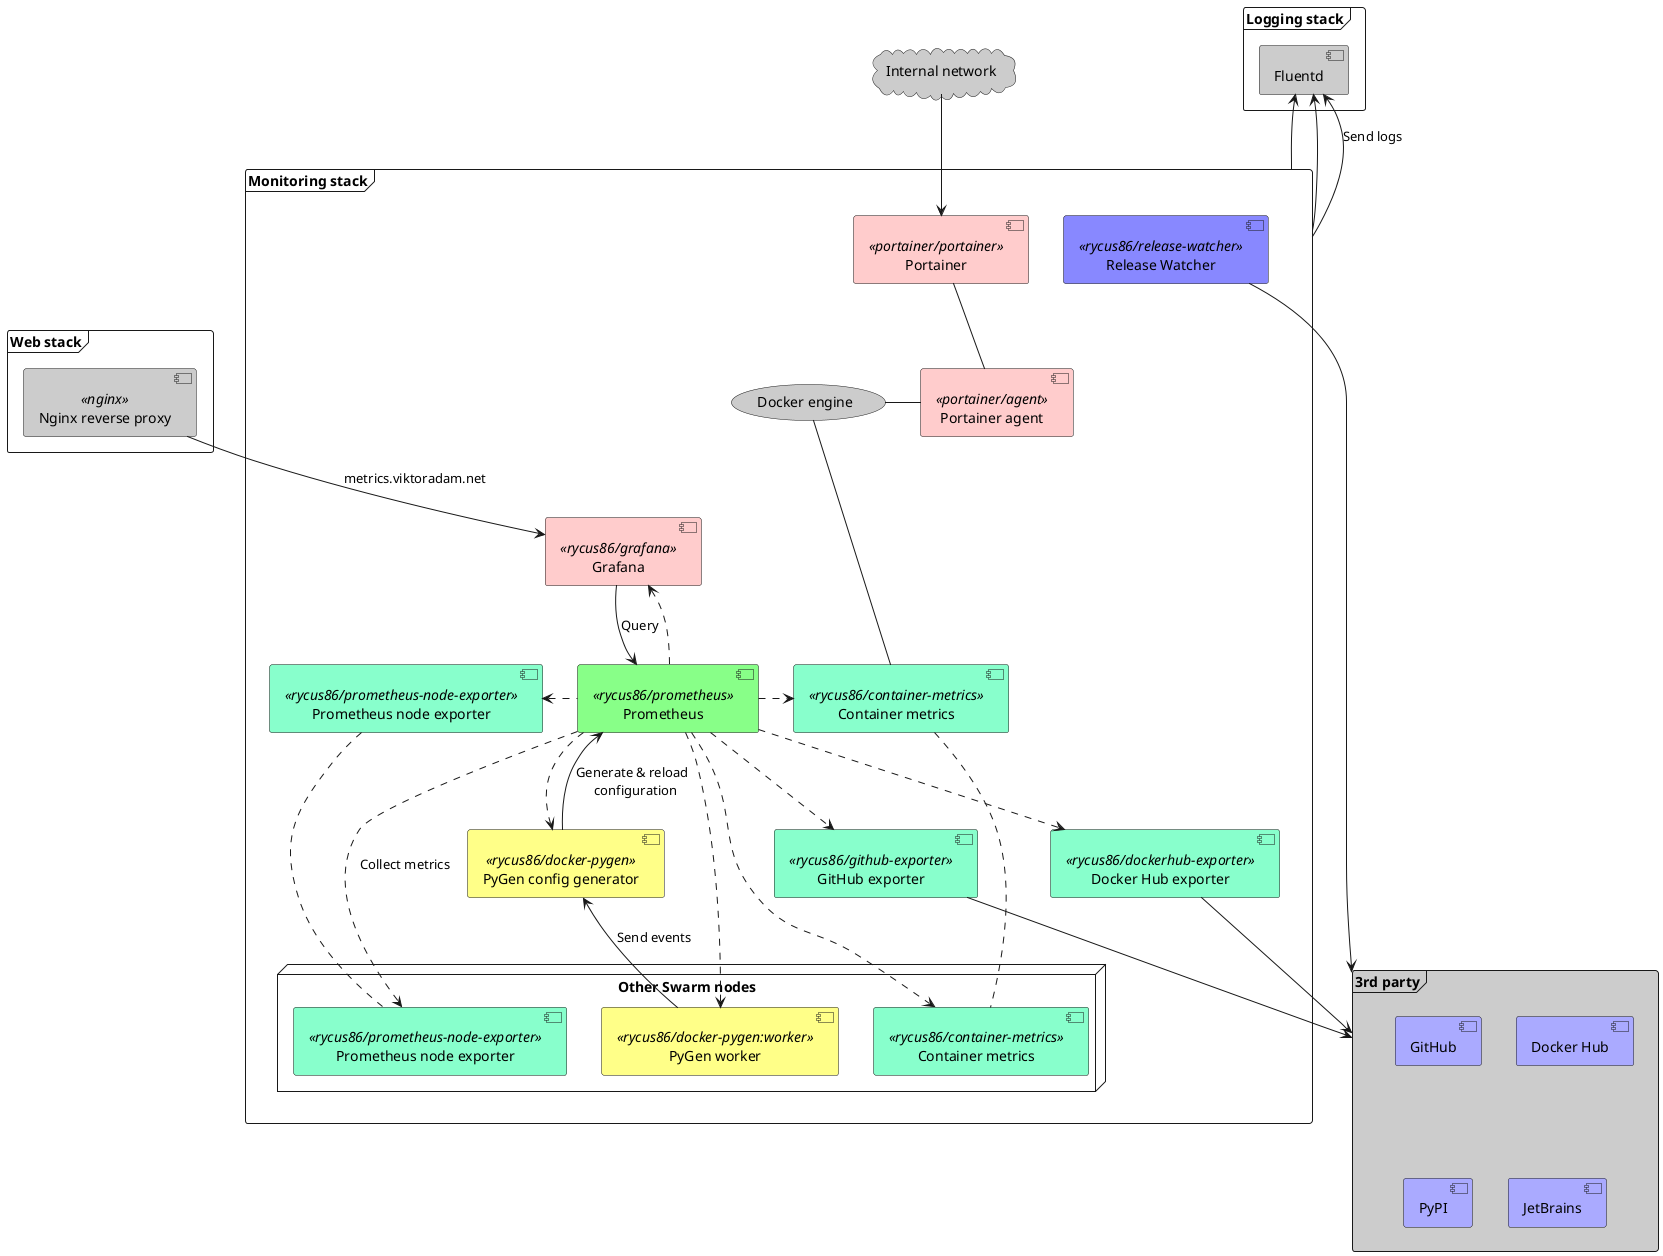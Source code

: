 @startuml

frame "Monitoring stack" as stack {
    [Prometheus] << rycus86/prometheus >> as prometheus #8f8
    [Prometheus node exporter] << rycus86/prometheus-node-exporter >> as node_exporter #8fc
    [Container metrics] << rycus86/container-metrics >> as container_metrics #8fc
    [Grafana] << rycus86/grafana >> as grafana #fcc
    [Portainer] << portainer/portainer >> as portainer #fcc
    [Portainer agent] << portainer/agent >> as portainer_agent #fcc
    [Release Watcher] << rycus86/release-watcher >> as release_watcher #88f
    [GitHub exporter] << rycus86/github-exporter >> as github_exporter #8fc
    [Docker Hub exporter] << rycus86/dockerhub-exporter >> as dockerhub_exporter #8fc

    [PyGen config generator] << rycus86/docker-pygen >> as pygen #ff8

    (Docker engine) as docker #ccc

    node "Other Swarm nodes" {
        [Prometheus node exporter] << rycus86/prometheus-node-exporter >> as node_exporter_2 #8fc
        [Container metrics] << rycus86/container-metrics >> as container_metrics_2 #8fc
        [Portainer agent] << portainer/agent >> as portainer_agent #fcc

        [PyGen worker] << rycus86/docker-pygen:worker >> as pygen_worker #ff8
    }
}

cloud "Internal network" as intnet #ccc

frame "Web stack" as web_stack {
    [Nginx reverse proxy] << nginx >> as nginx #ccc
}

frame "3rd party" as 3rd_party #ccc {
    [GitHub] #aaf
    [Docker Hub] #aaf
    [PyPI] #aaf
    [JetBrains] #aaf
}

frame "Logging stack" {
    [Fluentd] #ccc
}

nginx --> grafana : metrics.viktoradam.net
grafana --> prometheus : Query
grafana <.. prometheus
pygen -u-> prometheus : Generate & reload \n configuration
pygen_worker -u-> pygen : Send events

prometheus .l.> node_exporter
prometheus .r.> container_metrics
prometheus ..> pygen
prometheus ..> github_exporter
prometheus ..> dockerhub_exporter
prometheus ...> node_exporter_2 : Collect metrics
prometheus ...> container_metrics_2
prometheus ...> pygen_worker

node_exporter .. node_exporter_2
container_metrics .. container_metrics_2

intnet --> portainer
portainer -- portainer_agent
portainer_agent -l- docker
container_metrics -u-- docker

release_watcher --> 3rd_party
github_exporter --> 3rd_party
dockerhub_exporter --> 3rd_party

stack -u-> [Fluentd]
stack -u-> [Fluentd]
stack -u-> [Fluentd] : Send logs

@enduml